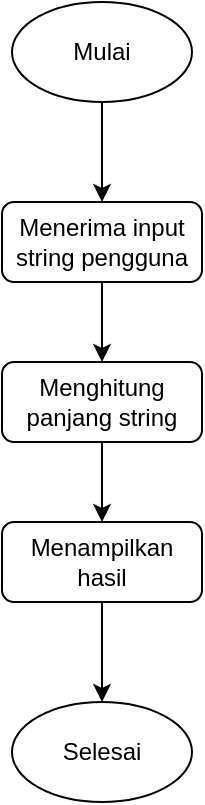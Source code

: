 <mxfile version="24.5.5" type="github">
  <diagram id="C5RBs43oDa-KdzZeNtuy" name="Page-1">
    <mxGraphModel dx="1290" dy="503" grid="1" gridSize="10" guides="1" tooltips="1" connect="1" arrows="1" fold="1" page="1" pageScale="1" pageWidth="827" pageHeight="1169" math="0" shadow="0">
      <root>
        <mxCell id="WIyWlLk6GJQsqaUBKTNV-0" />
        <mxCell id="WIyWlLk6GJQsqaUBKTNV-1" parent="WIyWlLk6GJQsqaUBKTNV-0" />
        <mxCell id="nPeeO9xb6MQ6vf5LnSmX-6" style="edgeStyle=orthogonalEdgeStyle;rounded=0;orthogonalLoop=1;jettySize=auto;html=1;exitX=0.5;exitY=1;exitDx=0;exitDy=0;entryX=0.5;entryY=0;entryDx=0;entryDy=0;" edge="1" parent="WIyWlLk6GJQsqaUBKTNV-1" source="nPeeO9xb6MQ6vf5LnSmX-0" target="nPeeO9xb6MQ6vf5LnSmX-1">
          <mxGeometry relative="1" as="geometry" />
        </mxCell>
        <mxCell id="nPeeO9xb6MQ6vf5LnSmX-0" value="Mulai" style="ellipse;whiteSpace=wrap;html=1;" vertex="1" parent="WIyWlLk6GJQsqaUBKTNV-1">
          <mxGeometry x="305" y="60" width="90" height="50" as="geometry" />
        </mxCell>
        <mxCell id="nPeeO9xb6MQ6vf5LnSmX-7" style="edgeStyle=orthogonalEdgeStyle;rounded=0;orthogonalLoop=1;jettySize=auto;html=1;exitX=0.5;exitY=1;exitDx=0;exitDy=0;entryX=0.5;entryY=0;entryDx=0;entryDy=0;" edge="1" parent="WIyWlLk6GJQsqaUBKTNV-1" source="nPeeO9xb6MQ6vf5LnSmX-1" target="nPeeO9xb6MQ6vf5LnSmX-2">
          <mxGeometry relative="1" as="geometry" />
        </mxCell>
        <mxCell id="nPeeO9xb6MQ6vf5LnSmX-1" value="Menerima input string pengguna" style="rounded=1;whiteSpace=wrap;html=1;" vertex="1" parent="WIyWlLk6GJQsqaUBKTNV-1">
          <mxGeometry x="300" y="160" width="100" height="40" as="geometry" />
        </mxCell>
        <mxCell id="nPeeO9xb6MQ6vf5LnSmX-8" style="edgeStyle=orthogonalEdgeStyle;rounded=0;orthogonalLoop=1;jettySize=auto;html=1;exitX=0.5;exitY=1;exitDx=0;exitDy=0;entryX=0.5;entryY=0;entryDx=0;entryDy=0;" edge="1" parent="WIyWlLk6GJQsqaUBKTNV-1" source="nPeeO9xb6MQ6vf5LnSmX-2" target="nPeeO9xb6MQ6vf5LnSmX-3">
          <mxGeometry relative="1" as="geometry" />
        </mxCell>
        <mxCell id="nPeeO9xb6MQ6vf5LnSmX-2" value="Menghitung panjang string" style="rounded=1;whiteSpace=wrap;html=1;" vertex="1" parent="WIyWlLk6GJQsqaUBKTNV-1">
          <mxGeometry x="300" y="240" width="100" height="40" as="geometry" />
        </mxCell>
        <mxCell id="nPeeO9xb6MQ6vf5LnSmX-9" style="edgeStyle=orthogonalEdgeStyle;rounded=0;orthogonalLoop=1;jettySize=auto;html=1;exitX=0.5;exitY=1;exitDx=0;exitDy=0;entryX=0.5;entryY=0;entryDx=0;entryDy=0;" edge="1" parent="WIyWlLk6GJQsqaUBKTNV-1" source="nPeeO9xb6MQ6vf5LnSmX-3" target="nPeeO9xb6MQ6vf5LnSmX-4">
          <mxGeometry relative="1" as="geometry" />
        </mxCell>
        <mxCell id="nPeeO9xb6MQ6vf5LnSmX-3" value="Menampilkan hasil" style="rounded=1;whiteSpace=wrap;html=1;" vertex="1" parent="WIyWlLk6GJQsqaUBKTNV-1">
          <mxGeometry x="300" y="320" width="100" height="40" as="geometry" />
        </mxCell>
        <mxCell id="nPeeO9xb6MQ6vf5LnSmX-4" value="Selesai" style="ellipse;whiteSpace=wrap;html=1;" vertex="1" parent="WIyWlLk6GJQsqaUBKTNV-1">
          <mxGeometry x="305" y="410" width="90" height="50" as="geometry" />
        </mxCell>
      </root>
    </mxGraphModel>
  </diagram>
</mxfile>
